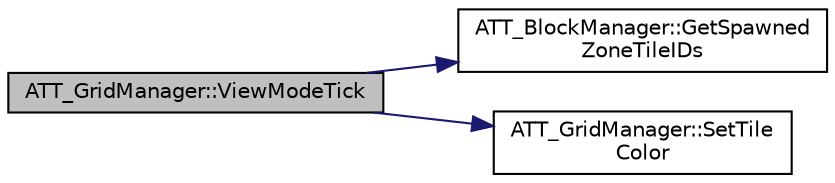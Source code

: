 digraph "ATT_GridManager::ViewModeTick"
{
 // LATEX_PDF_SIZE
  edge [fontname="Helvetica",fontsize="10",labelfontname="Helvetica",labelfontsize="10"];
  node [fontname="Helvetica",fontsize="10",shape=record];
  rankdir="LR";
  Node93 [label="ATT_GridManager::ViewModeTick",height=0.2,width=0.4,color="black", fillcolor="grey75", style="filled", fontcolor="black",tooltip="Depending on the activated view mode, will fetch the zone's tile and apply an effect on them."];
  Node93 -> Node94 [color="midnightblue",fontsize="10",style="solid",fontname="Helvetica"];
  Node94 [label="ATT_BlockManager::GetSpawned\lZoneTileIDs",height=0.2,width=0.4,color="black", fillcolor="white", style="filled",URL="$class_a_t_t___block_manager.html#a079396c2d33f294f60dac358efec9688",tooltip="Accessor - Returns the array of spawned zone where index = index of the tile."];
  Node93 -> Node95 [color="midnightblue",fontsize="10",style="solid",fontname="Helvetica"];
  Node95 [label="ATT_GridManager::SetTile\lColor",height=0.2,width=0.4,color="black", fillcolor="white", style="filled",URL="$class_a_t_t___grid_manager.html#a6e53d6048a017a5b3b799a001103ed04",tooltip="Tile Effect - Set the tile a certain color."];
}
